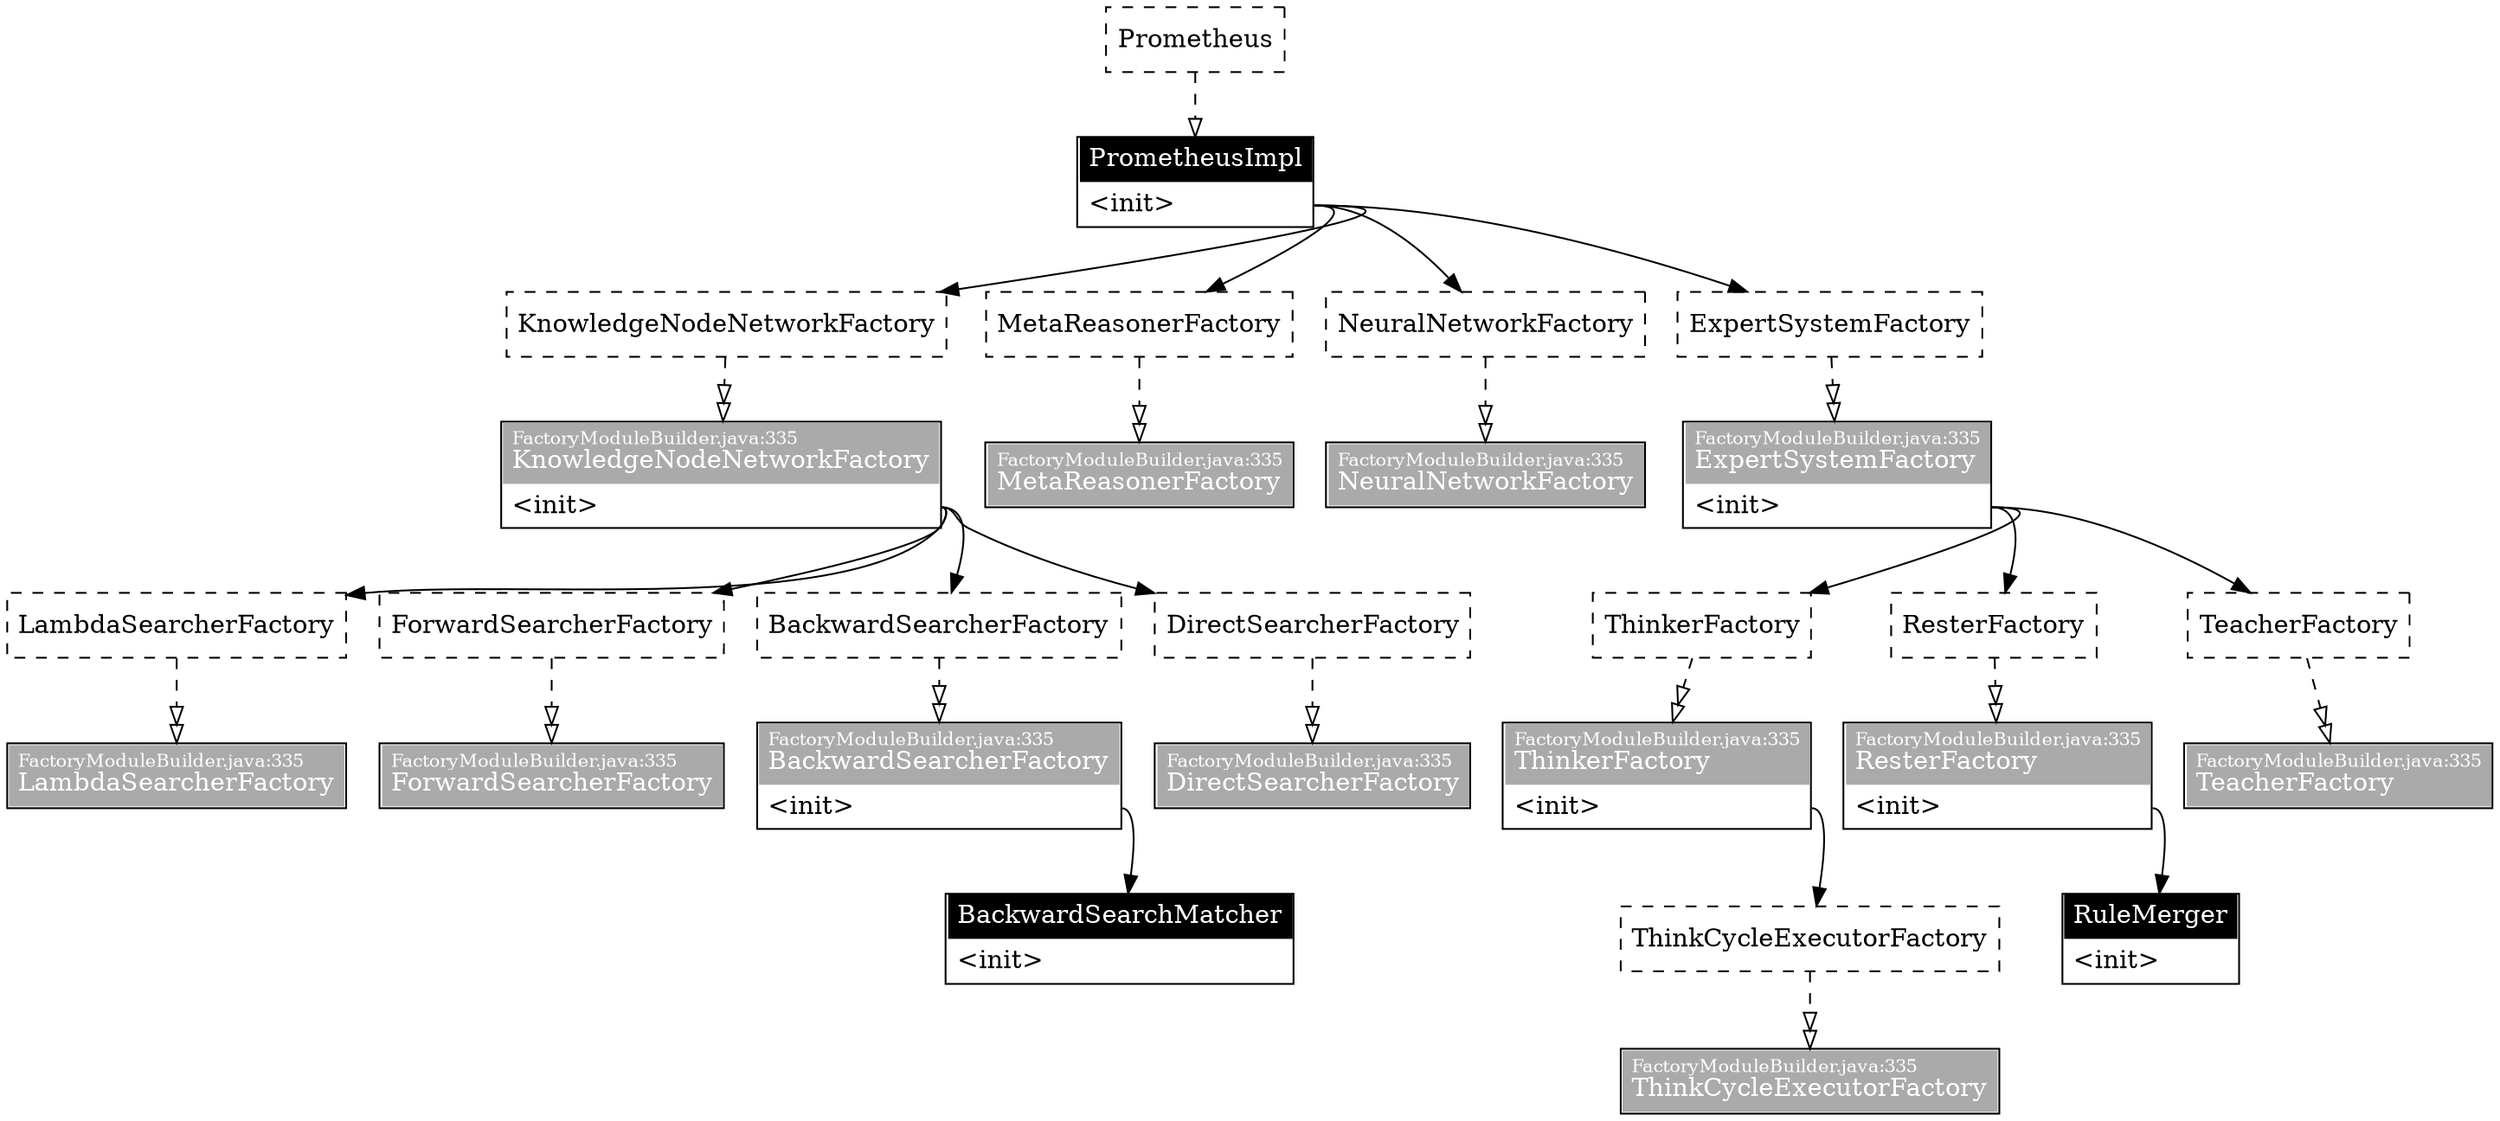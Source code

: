 digraph injector {
graph [rankdir=TB];
x25 [margin="0.02,0", shape=box, style=solid, label=<<table cellspacing="0" cellpadding="5" cellborder="0" border="0"><tr><td align="left" port="header" bgcolor="#aaaaaa"><font color="#ffffff" point-size="10">FactoryModuleBuilder.java:335<br align="left"/></font><font color="#ffffff">KnowledgeNodeNetworkFactory<br align="left"/></font></td></tr><tr><td align="left" port="m_c7b0061c">&lt;init&gt;</td></tr></table>>]
x23 [margin="0.02,0", shape=box, style=solid, label=<<table cellspacing="0" cellpadding="5" cellborder="0" border="0"><tr><td align="left" port="header" bgcolor="#aaaaaa"><font color="#ffffff" point-size="10">FactoryModuleBuilder.java:335<br align="left"/></font><font color="#ffffff">MetaReasonerFactory<br align="left"/></font></td></tr></table>>]
x1 [margin="0.02,0", shape=box, style=solid, label=<<table cellspacing="0" cellpadding="5" cellborder="0" border="0"><tr><td align="left" port="header" bgcolor="#aaaaaa"><font color="#ffffff" point-size="10">FactoryModuleBuilder.java:335<br align="left"/></font><font color="#ffffff">BackwardSearcherFactory<br align="left"/></font></td></tr><tr><td align="left" port="m_8adb27c6">&lt;init&gt;</td></tr></table>>]
x5 [margin="0.02,0", shape=box, style=dashed, label=<<table cellspacing="0" cellpadding="5" cellborder="0" border="0"><tr><td align="left" port="header" bgcolor="#ffffff"><font color="#000000">LambdaSearcherFactory<br align="left"/></font></td></tr></table>>]
x18 [margin="0.02,0", shape=box, style=dashed, label=<<table cellspacing="0" cellpadding="5" cellborder="0" border="0"><tr><td align="left" port="header" bgcolor="#ffffff"><font color="#000000">ForwardSearcherFactory<br align="left"/></font></td></tr></table>>]
x20 [margin="0.02,0", shape=box, style=dashed, label=<<table cellspacing="0" cellpadding="5" cellborder="0" border="0"><tr><td align="left" port="header" bgcolor="#ffffff"><font color="#000000">ThinkerFactory<br align="left"/></font></td></tr></table>>]
x9 [margin="0.02,0", shape=box, style=solid, label=<<table cellspacing="0" cellpadding="5" cellborder="0" border="0"><tr><td align="left" port="header" bgcolor="#aaaaaa"><font color="#ffffff" point-size="10">FactoryModuleBuilder.java:335<br align="left"/></font><font color="#ffffff">ExpertSystemFactory<br align="left"/></font></td></tr><tr><td align="left" port="m_1dada8aa">&lt;init&gt;</td></tr></table>>]
x12 [margin="0.02,0", shape=box, style=solid, label=<<table cellspacing="0" cellpadding="5" cellborder="0" border="0"><tr><td align="left" port="header" bgcolor="#aaaaaa"><font color="#ffffff" point-size="10">FactoryModuleBuilder.java:335<br align="left"/></font><font color="#ffffff">ResterFactory<br align="left"/></font></td></tr><tr><td align="left" port="m_b037beb2">&lt;init&gt;</td></tr></table>>]
x26 [margin="0.02,0", shape=box, style=dashed, label=<<table cellspacing="0" cellpadding="5" cellborder="0" border="0"><tr><td align="left" port="header" bgcolor="#ffffff"><font color="#000000">ThinkCycleExecutorFactory<br align="left"/></font></td></tr></table>>]
x16 [margin="0.02,0", shape=box, style=solid, label=<<table cellspacing="0" cellpadding="5" cellborder="0" border="0"><tr><td align="left" port="header" bgcolor="#aaaaaa"><font color="#ffffff" point-size="10">FactoryModuleBuilder.java:335<br align="left"/></font><font color="#ffffff">TeacherFactory<br align="left"/></font></td></tr></table>>]
x7 [margin="0.02,0", shape=box, style=dashed, label=<<table cellspacing="0" cellpadding="5" cellborder="0" border="0"><tr><td align="left" port="header" bgcolor="#ffffff"><font color="#000000">Prometheus<br align="left"/></font></td></tr></table>>]
x10 [margin="0.02,0", shape=box, style=solid, label=<<table cellspacing="0" cellpadding="5" cellborder="0" border="0"><tr><td align="left" port="header" bgcolor="#000000"><font color="#ffffff">PrometheusImpl<br align="left"/></font></td></tr><tr><td align="left" port="m_e3d99c97">&lt;init&gt;</td></tr></table>>]
x14 [margin="0.02,0", shape=box, style=solid, label=<<table cellspacing="0" cellpadding="5" cellborder="0" border="0"><tr><td align="left" port="header" bgcolor="#aaaaaa"><font color="#ffffff" point-size="10">FactoryModuleBuilder.java:335<br align="left"/></font><font color="#ffffff">DirectSearcherFactory<br align="left"/></font></td></tr></table>>]
x4 [margin="0.02,0", shape=box, style=solid, label=<<table cellspacing="0" cellpadding="5" cellborder="0" border="0"><tr><td align="left" port="header" bgcolor="#000000"><font color="#ffffff">BackwardSearchMatcher<br align="left"/></font></td></tr><tr><td align="left" port="m_d8de0d99">&lt;init&gt;</td></tr></table>>]
x24 [margin="0.02,0", shape=box, style=dashed, label=<<table cellspacing="0" cellpadding="5" cellborder="0" border="0"><tr><td align="left" port="header" bgcolor="#ffffff"><font color="#000000">KnowledgeNodeNetworkFactory<br align="left"/></font></td></tr></table>>]
x27 [margin="0.02,0", shape=box, style=solid, label=<<table cellspacing="0" cellpadding="5" cellborder="0" border="0"><tr><td align="left" port="header" bgcolor="#aaaaaa"><font color="#ffffff" point-size="10">FactoryModuleBuilder.java:335<br align="left"/></font><font color="#ffffff">ThinkCycleExecutorFactory<br align="left"/></font></td></tr></table>>]
x0 [margin="0.02,0", shape=box, style=dashed, label=<<table cellspacing="0" cellpadding="5" cellborder="0" border="0"><tr><td align="left" port="header" bgcolor="#ffffff"><font color="#000000">BackwardSearcherFactory<br align="left"/></font></td></tr></table>>]
x19 [margin="0.02,0", shape=box, style=solid, label=<<table cellspacing="0" cellpadding="5" cellborder="0" border="0"><tr><td align="left" port="header" bgcolor="#aaaaaa"><font color="#ffffff" point-size="10">FactoryModuleBuilder.java:335<br align="left"/></font><font color="#ffffff">ForwardSearcherFactory<br align="left"/></font></td></tr></table>>]
x21 [margin="0.02,0", shape=box, style=solid, label=<<table cellspacing="0" cellpadding="5" cellborder="0" border="0"><tr><td align="left" port="header" bgcolor="#aaaaaa"><font color="#ffffff" point-size="10">FactoryModuleBuilder.java:335<br align="left"/></font><font color="#ffffff">ThinkerFactory<br align="left"/></font></td></tr><tr><td align="left" port="m_c51b880e">&lt;init&gt;</td></tr></table>>]
x6 [margin="0.02,0", shape=box, style=solid, label=<<table cellspacing="0" cellpadding="5" cellborder="0" border="0"><tr><td align="left" port="header" bgcolor="#aaaaaa"><font color="#ffffff" point-size="10">FactoryModuleBuilder.java:335<br align="left"/></font><font color="#ffffff">LambdaSearcherFactory<br align="left"/></font></td></tr></table>>]
x11 [margin="0.02,0", shape=box, style=dashed, label=<<table cellspacing="0" cellpadding="5" cellborder="0" border="0"><tr><td align="left" port="header" bgcolor="#ffffff"><font color="#000000">ResterFactory<br align="left"/></font></td></tr></table>>]
x13 [margin="0.02,0", shape=box, style=dashed, label=<<table cellspacing="0" cellpadding="5" cellborder="0" border="0"><tr><td align="left" port="header" bgcolor="#ffffff"><font color="#000000">DirectSearcherFactory<br align="left"/></font></td></tr></table>>]
x22 [margin="0.02,0", shape=box, style=dashed, label=<<table cellspacing="0" cellpadding="5" cellborder="0" border="0"><tr><td align="left" port="header" bgcolor="#ffffff"><font color="#000000">MetaReasonerFactory<br align="left"/></font></td></tr></table>>]
x2 [margin="0.02,0", shape=box, style=dashed, label=<<table cellspacing="0" cellpadding="5" cellborder="0" border="0"><tr><td align="left" port="header" bgcolor="#ffffff"><font color="#000000">NeuralNetworkFactory<br align="left"/></font></td></tr></table>>]
x8 [margin="0.02,0", shape=box, style=dashed, label=<<table cellspacing="0" cellpadding="5" cellborder="0" border="0"><tr><td align="left" port="header" bgcolor="#ffffff"><font color="#000000">ExpertSystemFactory<br align="left"/></font></td></tr></table>>]
x17 [margin="0.02,0", shape=box, style=solid, label=<<table cellspacing="0" cellpadding="5" cellborder="0" border="0"><tr><td align="left" port="header" bgcolor="#000000"><font color="#ffffff">RuleMerger<br align="left"/></font></td></tr><tr><td align="left" port="m_66203407">&lt;init&gt;</td></tr></table>>]
x15 [margin="0.02,0", shape=box, style=dashed, label=<<table cellspacing="0" cellpadding="5" cellborder="0" border="0"><tr><td align="left" port="header" bgcolor="#ffffff"><font color="#000000">TeacherFactory<br align="left"/></font></td></tr></table>>]
x3 [margin="0.02,0", shape=box, style=solid, label=<<table cellspacing="0" cellpadding="5" cellborder="0" border="0"><tr><td align="left" port="header" bgcolor="#aaaaaa"><font color="#ffffff" point-size="10">FactoryModuleBuilder.java:335<br align="left"/></font><font color="#ffffff">NeuralNetworkFactory<br align="left"/></font></td></tr></table>>]
x0 -> x1 [style=dashed, arrowhead=onormalonormal, arrowtail=none]
x1:m_8adb27c6:e -> x4 [style=solid, arrowhead=normal, arrowtail=none]
x2 -> x3 [style=dashed, arrowhead=onormalonormal, arrowtail=none]
x5 -> x6 [style=dashed, arrowhead=onormalonormal, arrowtail=none]
x7 -> x10 [style=dashed, arrowhead=onormal, arrowtail=none]
x8 -> x9 [style=dashed, arrowhead=onormalonormal, arrowtail=none]
x9:m_1dada8aa:e -> x15 [style=solid, arrowhead=normal, arrowtail=none]
x9:m_1dada8aa:e -> x11 [style=solid, arrowhead=normal, arrowtail=none]
x9:m_1dada8aa:e -> x20 [style=solid, arrowhead=normal, arrowtail=none]
x10:m_e3d99c97:e -> x2 [style=solid, arrowhead=normal, arrowtail=none]
x10:m_e3d99c97:e -> x8 [style=solid, arrowhead=normal, arrowtail=none]
x10:m_e3d99c97:e -> x24 [style=solid, arrowhead=normal, arrowtail=none]
x10:m_e3d99c97:e -> x22 [style=solid, arrowhead=normal, arrowtail=none]
x11 -> x12 [style=dashed, arrowhead=onormalonormal, arrowtail=none]
x12:m_b037beb2:e -> x17 [style=solid, arrowhead=normal, arrowtail=none]
x13 -> x14 [style=dashed, arrowhead=onormalonormal, arrowtail=none]
x15 -> x16 [style=dashed, arrowhead=onormalonormal, arrowtail=none]
x18 -> x19 [style=dashed, arrowhead=onormalonormal, arrowtail=none]
x20 -> x21 [style=dashed, arrowhead=onormalonormal, arrowtail=none]
x21:m_c51b880e:e -> x26 [style=solid, arrowhead=normal, arrowtail=none]
x22 -> x23 [style=dashed, arrowhead=onormalonormal, arrowtail=none]
x24 -> x25 [style=dashed, arrowhead=onormalonormal, arrowtail=none]
x25:m_c7b0061c:e -> x13 [style=solid, arrowhead=normal, arrowtail=none]
x25:m_c7b0061c:e -> x18 [style=solid, arrowhead=normal, arrowtail=none]
x25:m_c7b0061c:e -> x5 [style=solid, arrowhead=normal, arrowtail=none]
x25:m_c7b0061c:e -> x0 [style=solid, arrowhead=normal, arrowtail=none]
x26 -> x27 [style=dashed, arrowhead=onormalonormal, arrowtail=none]
}
